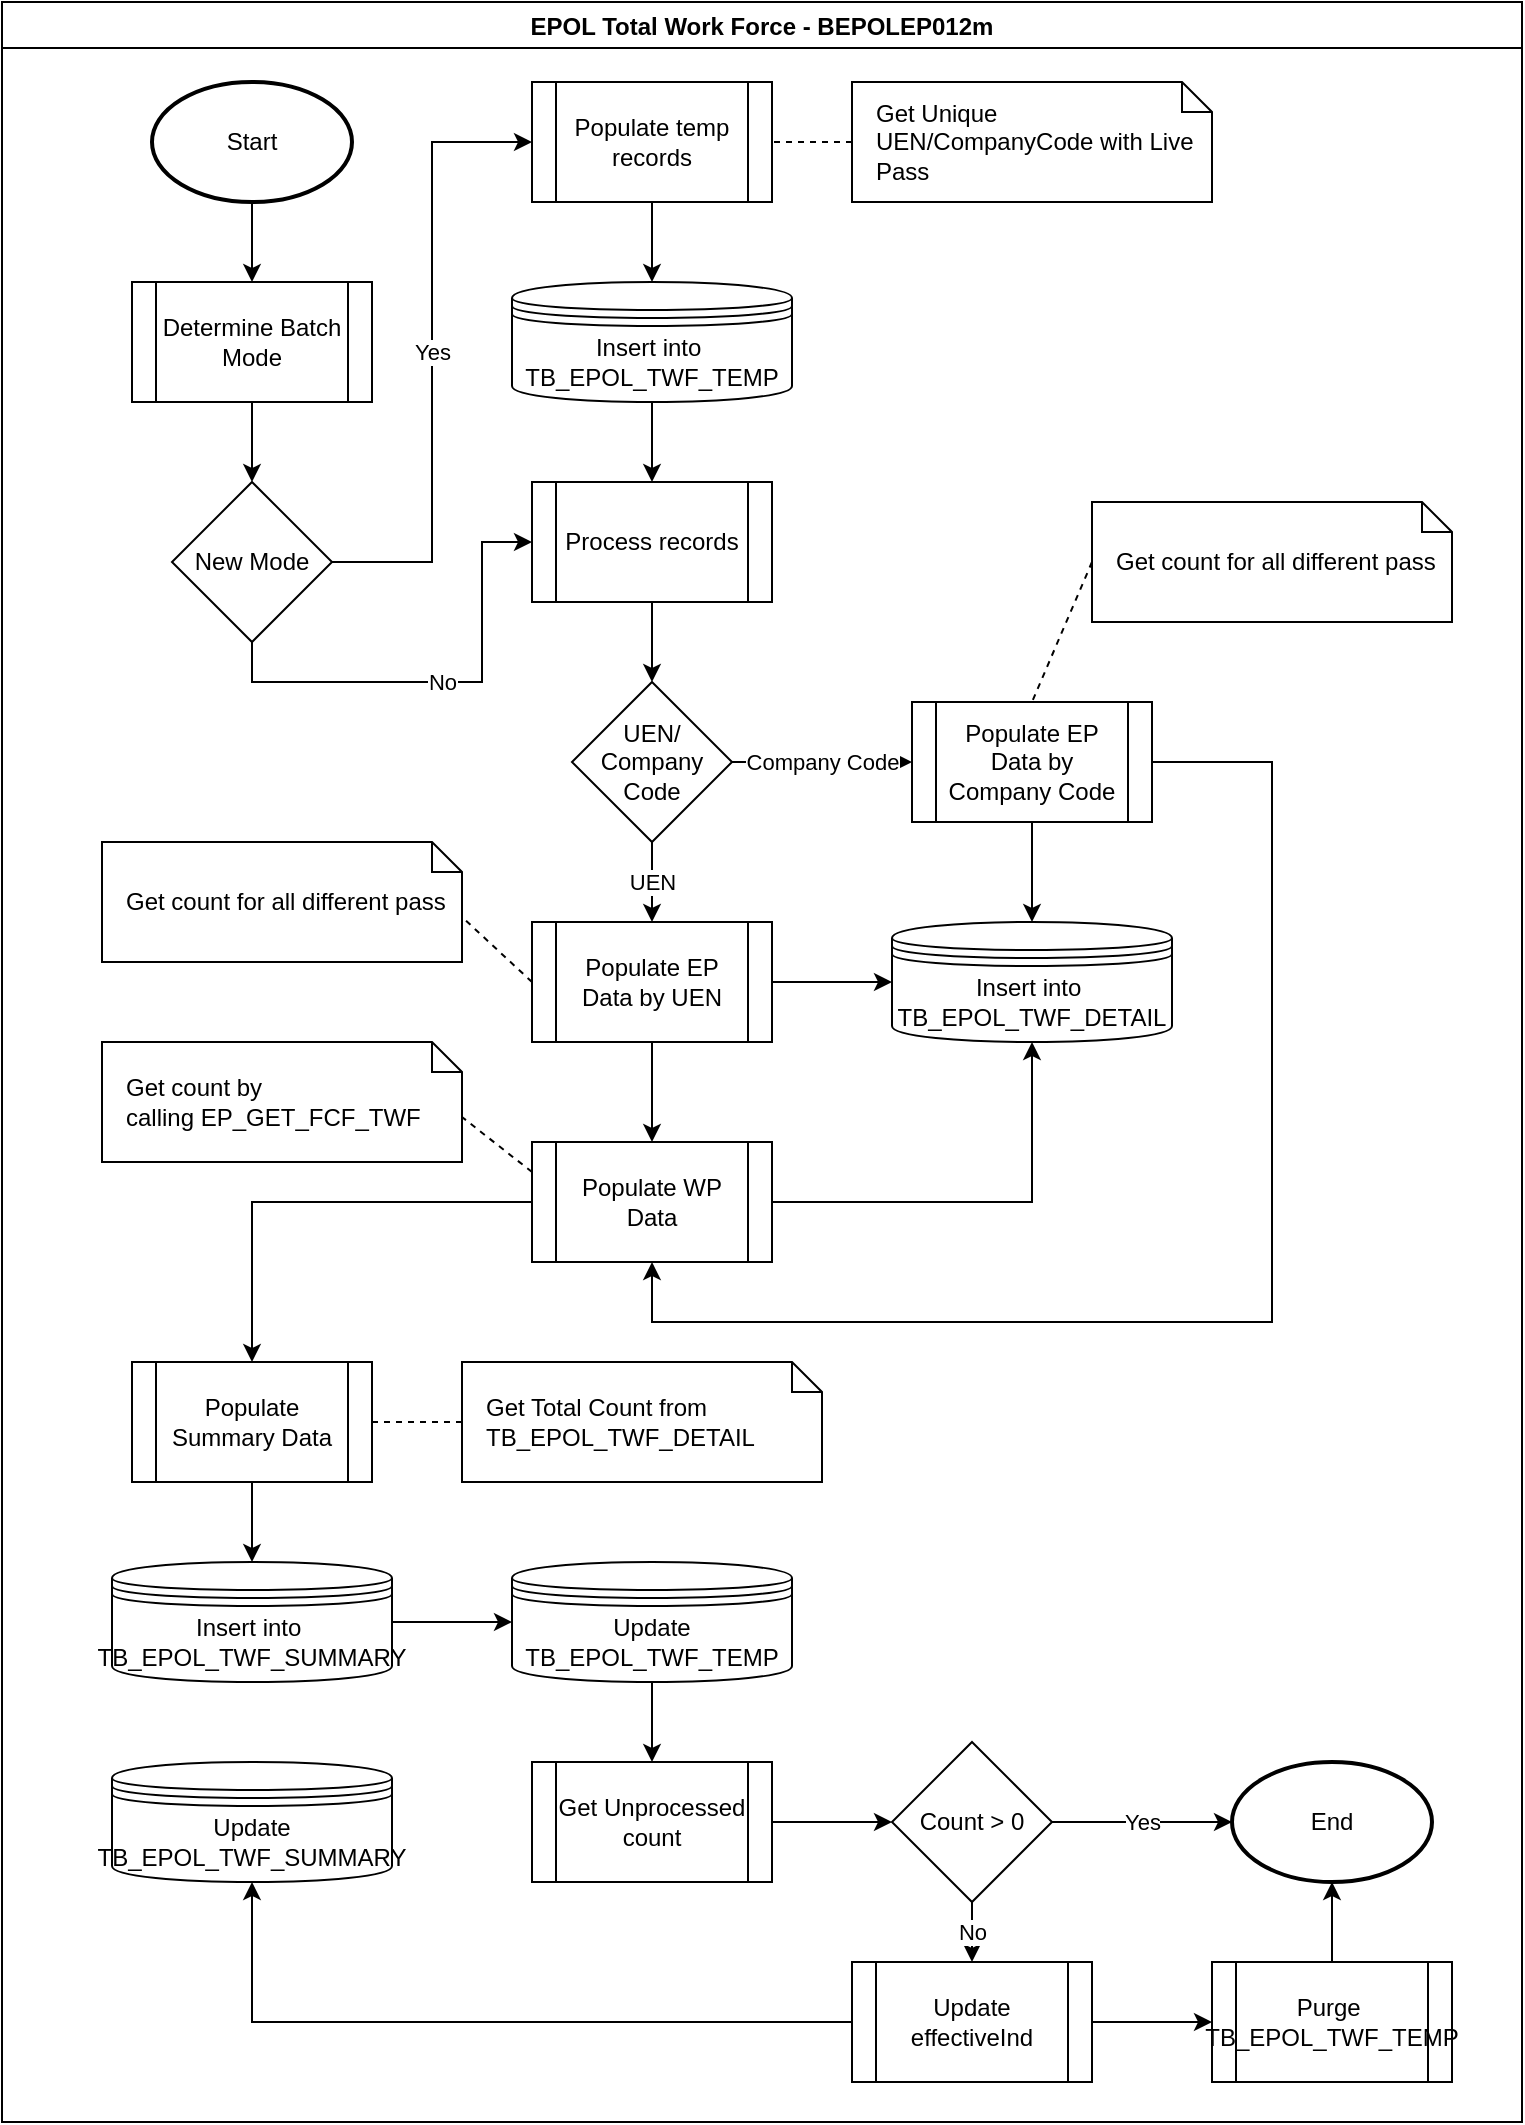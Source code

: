 <mxfile version="20.3.0" type="github">
  <diagram id="aIPe8SwsiHLtHbJoLUiC" name="Page-1">
    <mxGraphModel dx="1102" dy="581" grid="1" gridSize="10" guides="1" tooltips="1" connect="1" arrows="1" fold="1" page="1" pageScale="1" pageWidth="850" pageHeight="1100" math="0" shadow="0">
      <root>
        <mxCell id="0" />
        <mxCell id="1" parent="0" />
        <mxCell id="Jw2Db5T30EA8VQnE4zj4-1" value="EPOL Total Work Force - BEPOLEP012m" style="swimlane;" vertex="1" parent="1">
          <mxGeometry x="40" y="20" width="760" height="1060" as="geometry" />
        </mxCell>
        <mxCell id="Jw2Db5T30EA8VQnE4zj4-12" value="" style="edgeStyle=orthogonalEdgeStyle;rounded=0;orthogonalLoop=1;jettySize=auto;html=1;" edge="1" parent="Jw2Db5T30EA8VQnE4zj4-1" source="Jw2Db5T30EA8VQnE4zj4-2" target="Jw2Db5T30EA8VQnE4zj4-3">
          <mxGeometry relative="1" as="geometry" />
        </mxCell>
        <mxCell id="Jw2Db5T30EA8VQnE4zj4-2" value="Start" style="strokeWidth=2;html=1;shape=mxgraph.flowchart.start_1;whiteSpace=wrap;" vertex="1" parent="Jw2Db5T30EA8VQnE4zj4-1">
          <mxGeometry x="75" y="40" width="100" height="60" as="geometry" />
        </mxCell>
        <mxCell id="Jw2Db5T30EA8VQnE4zj4-13" value="" style="edgeStyle=orthogonalEdgeStyle;rounded=0;orthogonalLoop=1;jettySize=auto;html=1;" edge="1" parent="Jw2Db5T30EA8VQnE4zj4-1" source="Jw2Db5T30EA8VQnE4zj4-3" target="Jw2Db5T30EA8VQnE4zj4-4">
          <mxGeometry relative="1" as="geometry" />
        </mxCell>
        <mxCell id="Jw2Db5T30EA8VQnE4zj4-3" value="Determine Batch Mode" style="shape=process;whiteSpace=wrap;html=1;backgroundOutline=1;" vertex="1" parent="Jw2Db5T30EA8VQnE4zj4-1">
          <mxGeometry x="65" y="140" width="120" height="60" as="geometry" />
        </mxCell>
        <mxCell id="Jw2Db5T30EA8VQnE4zj4-15" value="Yes" style="edgeStyle=orthogonalEdgeStyle;rounded=0;orthogonalLoop=1;jettySize=auto;html=1;exitX=1;exitY=0.5;exitDx=0;exitDy=0;entryX=0;entryY=0.5;entryDx=0;entryDy=0;" edge="1" parent="Jw2Db5T30EA8VQnE4zj4-1" source="Jw2Db5T30EA8VQnE4zj4-4" target="Jw2Db5T30EA8VQnE4zj4-5">
          <mxGeometry relative="1" as="geometry" />
        </mxCell>
        <mxCell id="Jw2Db5T30EA8VQnE4zj4-68" value="No" style="edgeStyle=orthogonalEdgeStyle;rounded=0;orthogonalLoop=1;jettySize=auto;html=1;exitX=0.5;exitY=1;exitDx=0;exitDy=0;entryX=0;entryY=0.5;entryDx=0;entryDy=0;" edge="1" parent="Jw2Db5T30EA8VQnE4zj4-1" source="Jw2Db5T30EA8VQnE4zj4-4" target="Jw2Db5T30EA8VQnE4zj4-17">
          <mxGeometry relative="1" as="geometry">
            <Array as="points">
              <mxPoint x="125" y="340" />
              <mxPoint x="240" y="340" />
              <mxPoint x="240" y="270" />
            </Array>
          </mxGeometry>
        </mxCell>
        <mxCell id="Jw2Db5T30EA8VQnE4zj4-4" value="New Mode" style="rhombus;whiteSpace=wrap;html=1;" vertex="1" parent="Jw2Db5T30EA8VQnE4zj4-1">
          <mxGeometry x="85" y="240" width="80" height="80" as="geometry" />
        </mxCell>
        <mxCell id="Jw2Db5T30EA8VQnE4zj4-16" value="" style="edgeStyle=orthogonalEdgeStyle;rounded=0;orthogonalLoop=1;jettySize=auto;html=1;" edge="1" parent="Jw2Db5T30EA8VQnE4zj4-1" source="Jw2Db5T30EA8VQnE4zj4-5" target="Jw2Db5T30EA8VQnE4zj4-11">
          <mxGeometry relative="1" as="geometry" />
        </mxCell>
        <mxCell id="Jw2Db5T30EA8VQnE4zj4-5" value="Populate temp records" style="shape=process;whiteSpace=wrap;html=1;backgroundOutline=1;" vertex="1" parent="Jw2Db5T30EA8VQnE4zj4-1">
          <mxGeometry x="265" y="40" width="120" height="60" as="geometry" />
        </mxCell>
        <mxCell id="Jw2Db5T30EA8VQnE4zj4-8" value="Get Unique UEN/CompanyCode with Live Pass" style="shape=note;size=15;align=left;spacingLeft=10;html=1;whiteSpace=wrap;" vertex="1" parent="Jw2Db5T30EA8VQnE4zj4-1">
          <mxGeometry x="425" y="40" width="180" height="60" as="geometry" />
        </mxCell>
        <mxCell id="Jw2Db5T30EA8VQnE4zj4-9" value="" style="edgeStyle=none;endArrow=none;dashed=1;html=1;rounded=0;entryX=1;entryY=0.5;entryDx=0;entryDy=0;exitX=0;exitY=0.5;exitDx=0;exitDy=0;exitPerimeter=0;" edge="1" source="Jw2Db5T30EA8VQnE4zj4-8" parent="Jw2Db5T30EA8VQnE4zj4-1" target="Jw2Db5T30EA8VQnE4zj4-5">
          <mxGeometry x="1" relative="1" as="geometry">
            <mxPoint x="145" y="150" as="targetPoint" />
            <mxPoint x="415" y="140" as="sourcePoint" />
          </mxGeometry>
        </mxCell>
        <mxCell id="Jw2Db5T30EA8VQnE4zj4-18" value="" style="edgeStyle=orthogonalEdgeStyle;rounded=0;orthogonalLoop=1;jettySize=auto;html=1;" edge="1" parent="Jw2Db5T30EA8VQnE4zj4-1" source="Jw2Db5T30EA8VQnE4zj4-11" target="Jw2Db5T30EA8VQnE4zj4-17">
          <mxGeometry relative="1" as="geometry" />
        </mxCell>
        <mxCell id="Jw2Db5T30EA8VQnE4zj4-11" value="Insert into&amp;nbsp;&lt;br&gt;TB_EPOL_TWF_TEMP" style="shape=datastore;whiteSpace=wrap;html=1;" vertex="1" parent="Jw2Db5T30EA8VQnE4zj4-1">
          <mxGeometry x="255" y="140" width="140" height="60" as="geometry" />
        </mxCell>
        <mxCell id="Jw2Db5T30EA8VQnE4zj4-23" value="" style="edgeStyle=orthogonalEdgeStyle;rounded=0;orthogonalLoop=1;jettySize=auto;html=1;" edge="1" parent="Jw2Db5T30EA8VQnE4zj4-1" source="Jw2Db5T30EA8VQnE4zj4-17" target="Jw2Db5T30EA8VQnE4zj4-21">
          <mxGeometry relative="1" as="geometry" />
        </mxCell>
        <mxCell id="Jw2Db5T30EA8VQnE4zj4-17" value="Process records" style="shape=process;whiteSpace=wrap;html=1;backgroundOutline=1;" vertex="1" parent="Jw2Db5T30EA8VQnE4zj4-1">
          <mxGeometry x="265" y="240" width="120" height="60" as="geometry" />
        </mxCell>
        <mxCell id="Jw2Db5T30EA8VQnE4zj4-29" value="" style="edgeStyle=orthogonalEdgeStyle;rounded=0;orthogonalLoop=1;jettySize=auto;html=1;" edge="1" parent="Jw2Db5T30EA8VQnE4zj4-1" source="Jw2Db5T30EA8VQnE4zj4-19" target="Jw2Db5T30EA8VQnE4zj4-20">
          <mxGeometry relative="1" as="geometry" />
        </mxCell>
        <mxCell id="Jw2Db5T30EA8VQnE4zj4-34" value="" style="edgeStyle=orthogonalEdgeStyle;rounded=0;orthogonalLoop=1;jettySize=auto;html=1;" edge="1" parent="Jw2Db5T30EA8VQnE4zj4-1" source="Jw2Db5T30EA8VQnE4zj4-19" target="Jw2Db5T30EA8VQnE4zj4-32">
          <mxGeometry relative="1" as="geometry" />
        </mxCell>
        <mxCell id="Jw2Db5T30EA8VQnE4zj4-19" value="Populate EP Data by UEN" style="shape=process;whiteSpace=wrap;html=1;backgroundOutline=1;" vertex="1" parent="Jw2Db5T30EA8VQnE4zj4-1">
          <mxGeometry x="265" y="460" width="120" height="60" as="geometry" />
        </mxCell>
        <mxCell id="Jw2Db5T30EA8VQnE4zj4-37" style="edgeStyle=orthogonalEdgeStyle;rounded=0;orthogonalLoop=1;jettySize=auto;html=1;exitX=1;exitY=0.5;exitDx=0;exitDy=0;entryX=0.5;entryY=1;entryDx=0;entryDy=0;" edge="1" parent="Jw2Db5T30EA8VQnE4zj4-1" source="Jw2Db5T30EA8VQnE4zj4-20" target="Jw2Db5T30EA8VQnE4zj4-32">
          <mxGeometry relative="1" as="geometry" />
        </mxCell>
        <mxCell id="Jw2Db5T30EA8VQnE4zj4-39" style="edgeStyle=orthogonalEdgeStyle;rounded=0;orthogonalLoop=1;jettySize=auto;html=1;exitX=0;exitY=0.5;exitDx=0;exitDy=0;entryX=0.5;entryY=0;entryDx=0;entryDy=0;" edge="1" parent="Jw2Db5T30EA8VQnE4zj4-1" source="Jw2Db5T30EA8VQnE4zj4-20" target="Jw2Db5T30EA8VQnE4zj4-38">
          <mxGeometry relative="1" as="geometry" />
        </mxCell>
        <mxCell id="Jw2Db5T30EA8VQnE4zj4-20" value="Populate WP Data" style="shape=process;whiteSpace=wrap;html=1;backgroundOutline=1;" vertex="1" parent="Jw2Db5T30EA8VQnE4zj4-1">
          <mxGeometry x="265" y="570" width="120" height="60" as="geometry" />
        </mxCell>
        <mxCell id="Jw2Db5T30EA8VQnE4zj4-26" value="UEN" style="edgeStyle=orthogonalEdgeStyle;rounded=0;orthogonalLoop=1;jettySize=auto;html=1;" edge="1" parent="Jw2Db5T30EA8VQnE4zj4-1" source="Jw2Db5T30EA8VQnE4zj4-21" target="Jw2Db5T30EA8VQnE4zj4-19">
          <mxGeometry relative="1" as="geometry" />
        </mxCell>
        <mxCell id="Jw2Db5T30EA8VQnE4zj4-33" value="Company Code" style="edgeStyle=orthogonalEdgeStyle;rounded=0;orthogonalLoop=1;jettySize=auto;html=1;" edge="1" parent="Jw2Db5T30EA8VQnE4zj4-1" source="Jw2Db5T30EA8VQnE4zj4-21" target="Jw2Db5T30EA8VQnE4zj4-22">
          <mxGeometry relative="1" as="geometry" />
        </mxCell>
        <mxCell id="Jw2Db5T30EA8VQnE4zj4-21" value="UEN/ Company Code" style="rhombus;whiteSpace=wrap;html=1;" vertex="1" parent="Jw2Db5T30EA8VQnE4zj4-1">
          <mxGeometry x="285" y="340" width="80" height="80" as="geometry" />
        </mxCell>
        <mxCell id="Jw2Db5T30EA8VQnE4zj4-35" style="edgeStyle=orthogonalEdgeStyle;rounded=0;orthogonalLoop=1;jettySize=auto;html=1;exitX=1;exitY=0.5;exitDx=0;exitDy=0;entryX=0.5;entryY=1;entryDx=0;entryDy=0;" edge="1" parent="Jw2Db5T30EA8VQnE4zj4-1" source="Jw2Db5T30EA8VQnE4zj4-22" target="Jw2Db5T30EA8VQnE4zj4-20">
          <mxGeometry relative="1" as="geometry">
            <Array as="points">
              <mxPoint x="635" y="380" />
              <mxPoint x="635" y="660" />
              <mxPoint x="325" y="660" />
            </Array>
          </mxGeometry>
        </mxCell>
        <mxCell id="Jw2Db5T30EA8VQnE4zj4-36" value="" style="edgeStyle=orthogonalEdgeStyle;rounded=0;orthogonalLoop=1;jettySize=auto;html=1;" edge="1" parent="Jw2Db5T30EA8VQnE4zj4-1" source="Jw2Db5T30EA8VQnE4zj4-22" target="Jw2Db5T30EA8VQnE4zj4-32">
          <mxGeometry relative="1" as="geometry" />
        </mxCell>
        <mxCell id="Jw2Db5T30EA8VQnE4zj4-22" value="Populate EP Data by Company Code" style="shape=process;whiteSpace=wrap;html=1;backgroundOutline=1;" vertex="1" parent="Jw2Db5T30EA8VQnE4zj4-1">
          <mxGeometry x="455" y="350" width="120" height="60" as="geometry" />
        </mxCell>
        <mxCell id="Jw2Db5T30EA8VQnE4zj4-32" value="Insert into&amp;nbsp;&lt;br&gt;TB_EPOL_TWF_DETAIL" style="shape=datastore;whiteSpace=wrap;html=1;" vertex="1" parent="Jw2Db5T30EA8VQnE4zj4-1">
          <mxGeometry x="445" y="460" width="140" height="60" as="geometry" />
        </mxCell>
        <mxCell id="Jw2Db5T30EA8VQnE4zj4-41" value="" style="edgeStyle=orthogonalEdgeStyle;rounded=0;orthogonalLoop=1;jettySize=auto;html=1;" edge="1" parent="Jw2Db5T30EA8VQnE4zj4-1" source="Jw2Db5T30EA8VQnE4zj4-38" target="Jw2Db5T30EA8VQnE4zj4-40">
          <mxGeometry relative="1" as="geometry" />
        </mxCell>
        <mxCell id="Jw2Db5T30EA8VQnE4zj4-38" value="Populate Summary Data" style="shape=process;whiteSpace=wrap;html=1;backgroundOutline=1;" vertex="1" parent="Jw2Db5T30EA8VQnE4zj4-1">
          <mxGeometry x="65" y="680" width="120" height="60" as="geometry" />
        </mxCell>
        <mxCell id="Jw2Db5T30EA8VQnE4zj4-47" value="" style="edgeStyle=orthogonalEdgeStyle;rounded=0;orthogonalLoop=1;jettySize=auto;html=1;" edge="1" parent="Jw2Db5T30EA8VQnE4zj4-1" source="Jw2Db5T30EA8VQnE4zj4-40" target="Jw2Db5T30EA8VQnE4zj4-46">
          <mxGeometry relative="1" as="geometry" />
        </mxCell>
        <mxCell id="Jw2Db5T30EA8VQnE4zj4-40" value="Insert into&amp;nbsp;&lt;br&gt;TB_EPOL_TWF_SUMMARY" style="shape=datastore;whiteSpace=wrap;html=1;" vertex="1" parent="Jw2Db5T30EA8VQnE4zj4-1">
          <mxGeometry x="55" y="780" width="140" height="60" as="geometry" />
        </mxCell>
        <mxCell id="Jw2Db5T30EA8VQnE4zj4-42" value="Get count for all different pass" style="shape=note;size=15;align=left;spacingLeft=10;html=1;whiteSpace=wrap;" vertex="1" parent="Jw2Db5T30EA8VQnE4zj4-1">
          <mxGeometry x="545" y="250" width="180" height="60" as="geometry" />
        </mxCell>
        <mxCell id="Jw2Db5T30EA8VQnE4zj4-43" value="" style="edgeStyle=none;endArrow=none;dashed=1;html=1;rounded=0;entryX=0.5;entryY=0;entryDx=0;entryDy=0;exitX=0;exitY=0.5;exitDx=0;exitDy=0;exitPerimeter=0;" edge="1" parent="Jw2Db5T30EA8VQnE4zj4-1" source="Jw2Db5T30EA8VQnE4zj4-42" target="Jw2Db5T30EA8VQnE4zj4-22">
          <mxGeometry x="1" relative="1" as="geometry">
            <mxPoint x="395" y="80" as="targetPoint" />
            <mxPoint x="435" y="80" as="sourcePoint" />
          </mxGeometry>
        </mxCell>
        <mxCell id="Jw2Db5T30EA8VQnE4zj4-44" value="Get Total Count from TB_EPOL_TWF_DETAIL" style="shape=note;size=15;align=left;spacingLeft=10;html=1;whiteSpace=wrap;" vertex="1" parent="Jw2Db5T30EA8VQnE4zj4-1">
          <mxGeometry x="230" y="680" width="180" height="60" as="geometry" />
        </mxCell>
        <mxCell id="Jw2Db5T30EA8VQnE4zj4-45" value="" style="edgeStyle=none;endArrow=none;dashed=1;html=1;rounded=0;entryX=1;entryY=0.5;entryDx=0;entryDy=0;" edge="1" parent="Jw2Db5T30EA8VQnE4zj4-1" source="Jw2Db5T30EA8VQnE4zj4-44" target="Jw2Db5T30EA8VQnE4zj4-38">
          <mxGeometry x="1" relative="1" as="geometry">
            <mxPoint x="395" y="90" as="targetPoint" />
            <mxPoint x="435" y="90" as="sourcePoint" />
          </mxGeometry>
        </mxCell>
        <mxCell id="Jw2Db5T30EA8VQnE4zj4-51" value="" style="edgeStyle=orthogonalEdgeStyle;rounded=0;orthogonalLoop=1;jettySize=auto;html=1;" edge="1" parent="Jw2Db5T30EA8VQnE4zj4-1" source="Jw2Db5T30EA8VQnE4zj4-46" target="Jw2Db5T30EA8VQnE4zj4-48">
          <mxGeometry relative="1" as="geometry" />
        </mxCell>
        <mxCell id="Jw2Db5T30EA8VQnE4zj4-46" value="Update TB_EPOL_TWF_TEMP" style="shape=datastore;whiteSpace=wrap;html=1;" vertex="1" parent="Jw2Db5T30EA8VQnE4zj4-1">
          <mxGeometry x="255" y="780" width="140" height="60" as="geometry" />
        </mxCell>
        <mxCell id="Jw2Db5T30EA8VQnE4zj4-61" value="" style="edgeStyle=orthogonalEdgeStyle;rounded=0;orthogonalLoop=1;jettySize=auto;html=1;" edge="1" parent="Jw2Db5T30EA8VQnE4zj4-1" source="Jw2Db5T30EA8VQnE4zj4-48" target="Jw2Db5T30EA8VQnE4zj4-52">
          <mxGeometry relative="1" as="geometry" />
        </mxCell>
        <mxCell id="Jw2Db5T30EA8VQnE4zj4-48" value="Get Unprocessed count" style="shape=process;whiteSpace=wrap;html=1;backgroundOutline=1;" vertex="1" parent="Jw2Db5T30EA8VQnE4zj4-1">
          <mxGeometry x="265" y="880" width="120" height="60" as="geometry" />
        </mxCell>
        <mxCell id="Jw2Db5T30EA8VQnE4zj4-49" value="Get count for all different pass" style="shape=note;size=15;align=left;spacingLeft=10;html=1;whiteSpace=wrap;" vertex="1" parent="Jw2Db5T30EA8VQnE4zj4-1">
          <mxGeometry x="50" y="420" width="180" height="60" as="geometry" />
        </mxCell>
        <mxCell id="Jw2Db5T30EA8VQnE4zj4-50" value="" style="edgeStyle=none;endArrow=none;dashed=1;html=1;rounded=0;entryX=0;entryY=0;entryDx=180;entryDy=37.5;entryPerimeter=0;exitX=0;exitY=0.5;exitDx=0;exitDy=0;" edge="1" parent="Jw2Db5T30EA8VQnE4zj4-1" source="Jw2Db5T30EA8VQnE4zj4-19" target="Jw2Db5T30EA8VQnE4zj4-49">
          <mxGeometry x="1" relative="1" as="geometry">
            <mxPoint x="195" y="720" as="targetPoint" />
            <mxPoint x="240" y="720" as="sourcePoint" />
          </mxGeometry>
        </mxCell>
        <mxCell id="Jw2Db5T30EA8VQnE4zj4-62" value="No" style="edgeStyle=orthogonalEdgeStyle;rounded=0;orthogonalLoop=1;jettySize=auto;html=1;" edge="1" parent="Jw2Db5T30EA8VQnE4zj4-1" source="Jw2Db5T30EA8VQnE4zj4-52" target="Jw2Db5T30EA8VQnE4zj4-54">
          <mxGeometry relative="1" as="geometry" />
        </mxCell>
        <mxCell id="Jw2Db5T30EA8VQnE4zj4-67" value="Yes" style="edgeStyle=orthogonalEdgeStyle;rounded=0;orthogonalLoop=1;jettySize=auto;html=1;" edge="1" parent="Jw2Db5T30EA8VQnE4zj4-1" source="Jw2Db5T30EA8VQnE4zj4-52" target="Jw2Db5T30EA8VQnE4zj4-58">
          <mxGeometry relative="1" as="geometry" />
        </mxCell>
        <mxCell id="Jw2Db5T30EA8VQnE4zj4-52" value="Count &amp;gt; 0" style="rhombus;whiteSpace=wrap;html=1;" vertex="1" parent="Jw2Db5T30EA8VQnE4zj4-1">
          <mxGeometry x="445" y="870" width="80" height="80" as="geometry" />
        </mxCell>
        <mxCell id="Jw2Db5T30EA8VQnE4zj4-64" style="edgeStyle=orthogonalEdgeStyle;rounded=0;orthogonalLoop=1;jettySize=auto;html=1;exitX=0;exitY=0.5;exitDx=0;exitDy=0;entryX=0.5;entryY=1;entryDx=0;entryDy=0;" edge="1" parent="Jw2Db5T30EA8VQnE4zj4-1" source="Jw2Db5T30EA8VQnE4zj4-54" target="Jw2Db5T30EA8VQnE4zj4-63">
          <mxGeometry relative="1" as="geometry" />
        </mxCell>
        <mxCell id="Jw2Db5T30EA8VQnE4zj4-65" value="" style="edgeStyle=orthogonalEdgeStyle;rounded=0;orthogonalLoop=1;jettySize=auto;html=1;" edge="1" parent="Jw2Db5T30EA8VQnE4zj4-1" source="Jw2Db5T30EA8VQnE4zj4-54" target="Jw2Db5T30EA8VQnE4zj4-56">
          <mxGeometry relative="1" as="geometry" />
        </mxCell>
        <mxCell id="Jw2Db5T30EA8VQnE4zj4-54" value="Update effectiveInd" style="shape=process;whiteSpace=wrap;html=1;backgroundOutline=1;" vertex="1" parent="Jw2Db5T30EA8VQnE4zj4-1">
          <mxGeometry x="425" y="980" width="120" height="60" as="geometry" />
        </mxCell>
        <mxCell id="Jw2Db5T30EA8VQnE4zj4-66" value="" style="edgeStyle=orthogonalEdgeStyle;rounded=0;orthogonalLoop=1;jettySize=auto;html=1;" edge="1" parent="Jw2Db5T30EA8VQnE4zj4-1" source="Jw2Db5T30EA8VQnE4zj4-56" target="Jw2Db5T30EA8VQnE4zj4-58">
          <mxGeometry relative="1" as="geometry" />
        </mxCell>
        <mxCell id="Jw2Db5T30EA8VQnE4zj4-56" value="Purge&amp;nbsp;&lt;br&gt;TB_EPOL_TWF_TEMP" style="shape=process;whiteSpace=wrap;html=1;backgroundOutline=1;" vertex="1" parent="Jw2Db5T30EA8VQnE4zj4-1">
          <mxGeometry x="605" y="980" width="120" height="60" as="geometry" />
        </mxCell>
        <mxCell id="Jw2Db5T30EA8VQnE4zj4-58" value="End" style="strokeWidth=2;html=1;shape=mxgraph.flowchart.start_1;whiteSpace=wrap;" vertex="1" parent="Jw2Db5T30EA8VQnE4zj4-1">
          <mxGeometry x="615" y="880" width="100" height="60" as="geometry" />
        </mxCell>
        <mxCell id="Jw2Db5T30EA8VQnE4zj4-63" value="Update TB_EPOL_TWF_SUMMARY" style="shape=datastore;whiteSpace=wrap;html=1;" vertex="1" parent="Jw2Db5T30EA8VQnE4zj4-1">
          <mxGeometry x="55" y="880" width="140" height="60" as="geometry" />
        </mxCell>
        <mxCell id="Jw2Db5T30EA8VQnE4zj4-69" value="Get count by calling&amp;nbsp;EP_GET_FCF_TWF" style="shape=note;size=15;align=left;spacingLeft=10;html=1;whiteSpace=wrap;" vertex="1" parent="Jw2Db5T30EA8VQnE4zj4-1">
          <mxGeometry x="50" y="520" width="180" height="60" as="geometry" />
        </mxCell>
        <mxCell id="Jw2Db5T30EA8VQnE4zj4-70" value="" style="edgeStyle=none;endArrow=none;dashed=1;html=1;rounded=0;entryX=0;entryY=0;entryDx=180;entryDy=37.5;entryPerimeter=0;exitX=0;exitY=0.25;exitDx=0;exitDy=0;" edge="1" parent="Jw2Db5T30EA8VQnE4zj4-1" source="Jw2Db5T30EA8VQnE4zj4-20" target="Jw2Db5T30EA8VQnE4zj4-69">
          <mxGeometry x="1" relative="1" as="geometry">
            <mxPoint x="235" y="477.5" as="targetPoint" />
            <mxPoint x="260" y="580" as="sourcePoint" />
          </mxGeometry>
        </mxCell>
      </root>
    </mxGraphModel>
  </diagram>
</mxfile>
